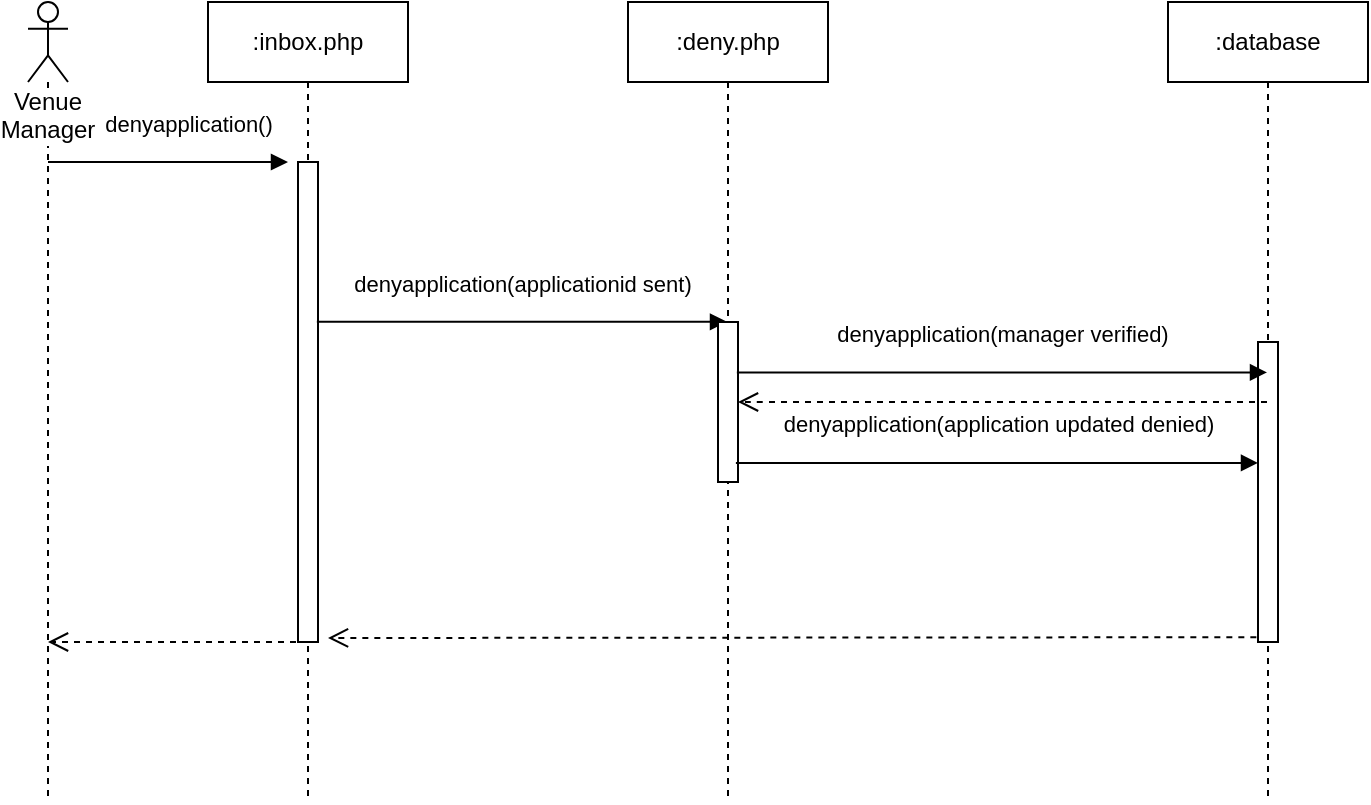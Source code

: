 <mxfile version="12.9.2" type="device"><diagram id="nWbdUnzYA0LHnoQA06Yc" name="Page-1"><mxGraphModel dx="981" dy="492" grid="1" gridSize="10" guides="1" tooltips="1" connect="1" arrows="1" fold="1" page="1" pageScale="1" pageWidth="850" pageHeight="1100" math="0" shadow="0"><root><mxCell id="0"/><mxCell id="1" parent="0"/><mxCell id="XUGm4Lb-sBnNSqFurHKV-3" value=":inbox.php" style="shape=umlLifeline;perimeter=lifelinePerimeter;whiteSpace=wrap;html=1;container=1;collapsible=0;recursiveResize=0;outlineConnect=0;" parent="1" vertex="1"><mxGeometry x="350" y="160" width="100" height="400" as="geometry"/></mxCell><mxCell id="XUGm4Lb-sBnNSqFurHKV-4" value="" style="html=1;points=[];perimeter=orthogonalPerimeter;" parent="XUGm4Lb-sBnNSqFurHKV-3" vertex="1"><mxGeometry x="45" y="80" width="10" height="240" as="geometry"/></mxCell><mxCell id="XUGm4Lb-sBnNSqFurHKV-7" value="denyapplication(applicationid sent)" style="html=1;verticalAlign=bottom;endArrow=block;exitX=0.943;exitY=0.333;exitDx=0;exitDy=0;exitPerimeter=0;" parent="1" edge="1" target="BIVDRdUmkE8uB2nF-070-1" source="XUGm4Lb-sBnNSqFurHKV-4"><mxGeometry x="0.003" y="10" width="80" relative="1" as="geometry"><mxPoint x="410" y="320" as="sourcePoint"/><mxPoint x="560" y="320" as="targetPoint"/><mxPoint as="offset"/></mxGeometry></mxCell><mxCell id="XUGm4Lb-sBnNSqFurHKV-8" value=":database" style="shape=umlLifeline;perimeter=lifelinePerimeter;whiteSpace=wrap;html=1;container=1;collapsible=0;recursiveResize=0;outlineConnect=0;" parent="1" vertex="1"><mxGeometry x="830" y="160" width="100" height="400" as="geometry"/></mxCell><mxCell id="XUGm4Lb-sBnNSqFurHKV-9" value="" style="html=1;points=[];perimeter=orthogonalPerimeter;" parent="XUGm4Lb-sBnNSqFurHKV-8" vertex="1"><mxGeometry x="45" y="170" width="10" height="150" as="geometry"/></mxCell><mxCell id="BIVDRdUmkE8uB2nF-070-1" value=":deny.php" style="shape=umlLifeline;perimeter=lifelinePerimeter;whiteSpace=wrap;html=1;container=1;collapsible=0;recursiveResize=0;outlineConnect=0;" parent="1" vertex="1"><mxGeometry x="560" y="160" width="100" height="400" as="geometry"/></mxCell><mxCell id="BIVDRdUmkE8uB2nF-070-3" value="" style="html=1;points=[];perimeter=orthogonalPerimeter;" parent="BIVDRdUmkE8uB2nF-070-1" vertex="1"><mxGeometry x="45" y="160" width="10" height="80" as="geometry"/></mxCell><mxCell id="BIVDRdUmkE8uB2nF-070-2" value="Venue Manager" style="shape=umlLifeline;participant=umlActor;perimeter=lifelinePerimeter;whiteSpace=wrap;html=1;container=1;collapsible=0;recursiveResize=0;verticalAlign=top;spacingTop=36;labelBackgroundColor=#ffffff;outlineConnect=0;" parent="1" vertex="1"><mxGeometry x="260" y="160" width="20" height="400" as="geometry"/></mxCell><mxCell id="BIVDRdUmkE8uB2nF-070-4" value="denyapplication()" style="html=1;verticalAlign=bottom;endArrow=block;" parent="1" edge="1"><mxGeometry x="0.167" y="10" width="80" relative="1" as="geometry"><mxPoint x="270" y="240" as="sourcePoint"/><mxPoint x="390" y="240" as="targetPoint"/><mxPoint as="offset"/></mxGeometry></mxCell><mxCell id="BIVDRdUmkE8uB2nF-070-8" value="denyapplication(application updated denied)" style="html=1;verticalAlign=bottom;endArrow=block;exitX=0.895;exitY=0.881;exitDx=0;exitDy=0;exitPerimeter=0;" parent="1" edge="1" target="XUGm4Lb-sBnNSqFurHKV-9" source="BIVDRdUmkE8uB2nF-070-3"><mxGeometry x="0.003" y="10" width="80" relative="1" as="geometry"><mxPoint x="570" y="400" as="sourcePoint"/><mxPoint x="700" y="400" as="targetPoint"/><mxPoint as="offset"/></mxGeometry></mxCell><mxCell id="t71sC7iw1alKDWA2VAWQ-3" value="denyapplication(manager verified)" style="html=1;verticalAlign=bottom;endArrow=block;exitX=0.943;exitY=0.315;exitDx=0;exitDy=0;exitPerimeter=0;" parent="1" edge="1" target="XUGm4Lb-sBnNSqFurHKV-8" source="BIVDRdUmkE8uB2nF-070-3"><mxGeometry x="0.003" y="10" width="80" relative="1" as="geometry"><mxPoint x="580" y="330" as="sourcePoint"/><mxPoint x="710" y="330" as="targetPoint"/><mxPoint as="offset"/></mxGeometry></mxCell><mxCell id="t71sC7iw1alKDWA2VAWQ-4" value="" style="html=1;verticalAlign=bottom;endArrow=open;dashed=1;endSize=8;" parent="1" target="BIVDRdUmkE8uB2nF-070-3" edge="1" source="XUGm4Lb-sBnNSqFurHKV-8"><mxGeometry relative="1" as="geometry"><mxPoint x="707" y="360" as="sourcePoint"/><mxPoint x="570" y="359.5" as="targetPoint"/><Array as="points"><mxPoint x="620" y="360"/></Array></mxGeometry></mxCell><mxCell id="t71sC7iw1alKDWA2VAWQ-5" value="" style="html=1;verticalAlign=bottom;endArrow=open;dashed=1;endSize=8;exitX=-0.083;exitY=0.984;exitDx=0;exitDy=0;exitPerimeter=0;" parent="1" edge="1" source="XUGm4Lb-sBnNSqFurHKV-9"><mxGeometry relative="1" as="geometry"><mxPoint x="707" y="480" as="sourcePoint"/><mxPoint x="410" y="478" as="targetPoint"/></mxGeometry></mxCell><mxCell id="_9zUXAErES-pH4syRSu6-1" value="" style="html=1;verticalAlign=bottom;endArrow=open;dashed=1;endSize=8;" edge="1" parent="1" target="BIVDRdUmkE8uB2nF-070-2"><mxGeometry x="-0.078" y="-10" relative="1" as="geometry"><mxPoint x="400" y="480" as="sourcePoint"/><mxPoint x="320" y="480" as="targetPoint"/><mxPoint as="offset"/></mxGeometry></mxCell></root></mxGraphModel></diagram></mxfile>